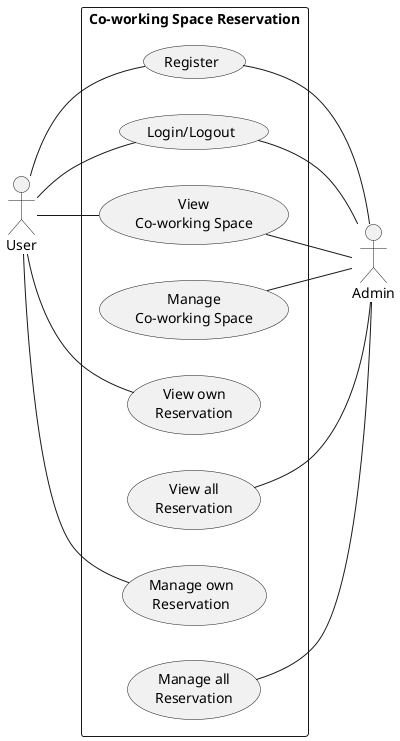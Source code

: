 @startuml
left to right direction
actor "User" as user
rectangle "Co-working Space Reservation" as CoWS {
    usecase "Register" as register
    usecase "Login/Logout" as log
    usecase "View\nCo-working Space" as viewC
    usecase "Manage\nCo-working Space" as manageC
    usecase "View own\nReservation" as viewOwnR
    usecase "View all\nReservation" as viewAllR
    usecase "Manage own\nReservation" as manageOwnR
    usecase "Manage all\nReservation" as manageAllR


}

user -- register
user -- log
user -- viewOwnR
user -- manageOwnR
user -- viewC

actor "Admin" as admin
register -- admin
log -- admin
viewAllR -- admin
manageAllR -- admin
viewC -- admin
manageC -- admin

@enduml